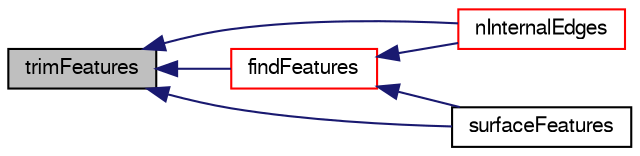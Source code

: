 digraph "trimFeatures"
{
  bgcolor="transparent";
  edge [fontname="FreeSans",fontsize="10",labelfontname="FreeSans",labelfontsize="10"];
  node [fontname="FreeSans",fontsize="10",shape=record];
  rankdir="LR";
  Node1633 [label="trimFeatures",height=0.2,width=0.4,color="black", fillcolor="grey75", style="filled", fontcolor="black"];
  Node1633 -> Node1634 [dir="back",color="midnightblue",fontsize="10",style="solid",fontname="FreeSans"];
  Node1634 [label="findFeatures",height=0.2,width=0.4,color="red",URL="$a25510.html#a104ad1549afa89b0b6ae590fda99816a",tooltip="Find feature edges using provided included angle. "];
  Node1634 -> Node1635 [dir="back",color="midnightblue",fontsize="10",style="solid",fontname="FreeSans"];
  Node1635 [label="nInternalEdges",height=0.2,width=0.4,color="red",URL="$a25510.html#ac3a114a989f593d0844725f0e2364537",tooltip="Return number of internal edges. "];
  Node1634 -> Node1638 [dir="back",color="midnightblue",fontsize="10",style="solid",fontname="FreeSans"];
  Node1638 [label="surfaceFeatures",height=0.2,width=0.4,color="black",URL="$a25510.html#afc7064ce3ff927a21dde8ddbe2437f1c",tooltip="Construct from surface, angle and min cumulative length and/or. "];
  Node1633 -> Node1635 [dir="back",color="midnightblue",fontsize="10",style="solid",fontname="FreeSans"];
  Node1633 -> Node1638 [dir="back",color="midnightblue",fontsize="10",style="solid",fontname="FreeSans"];
}
